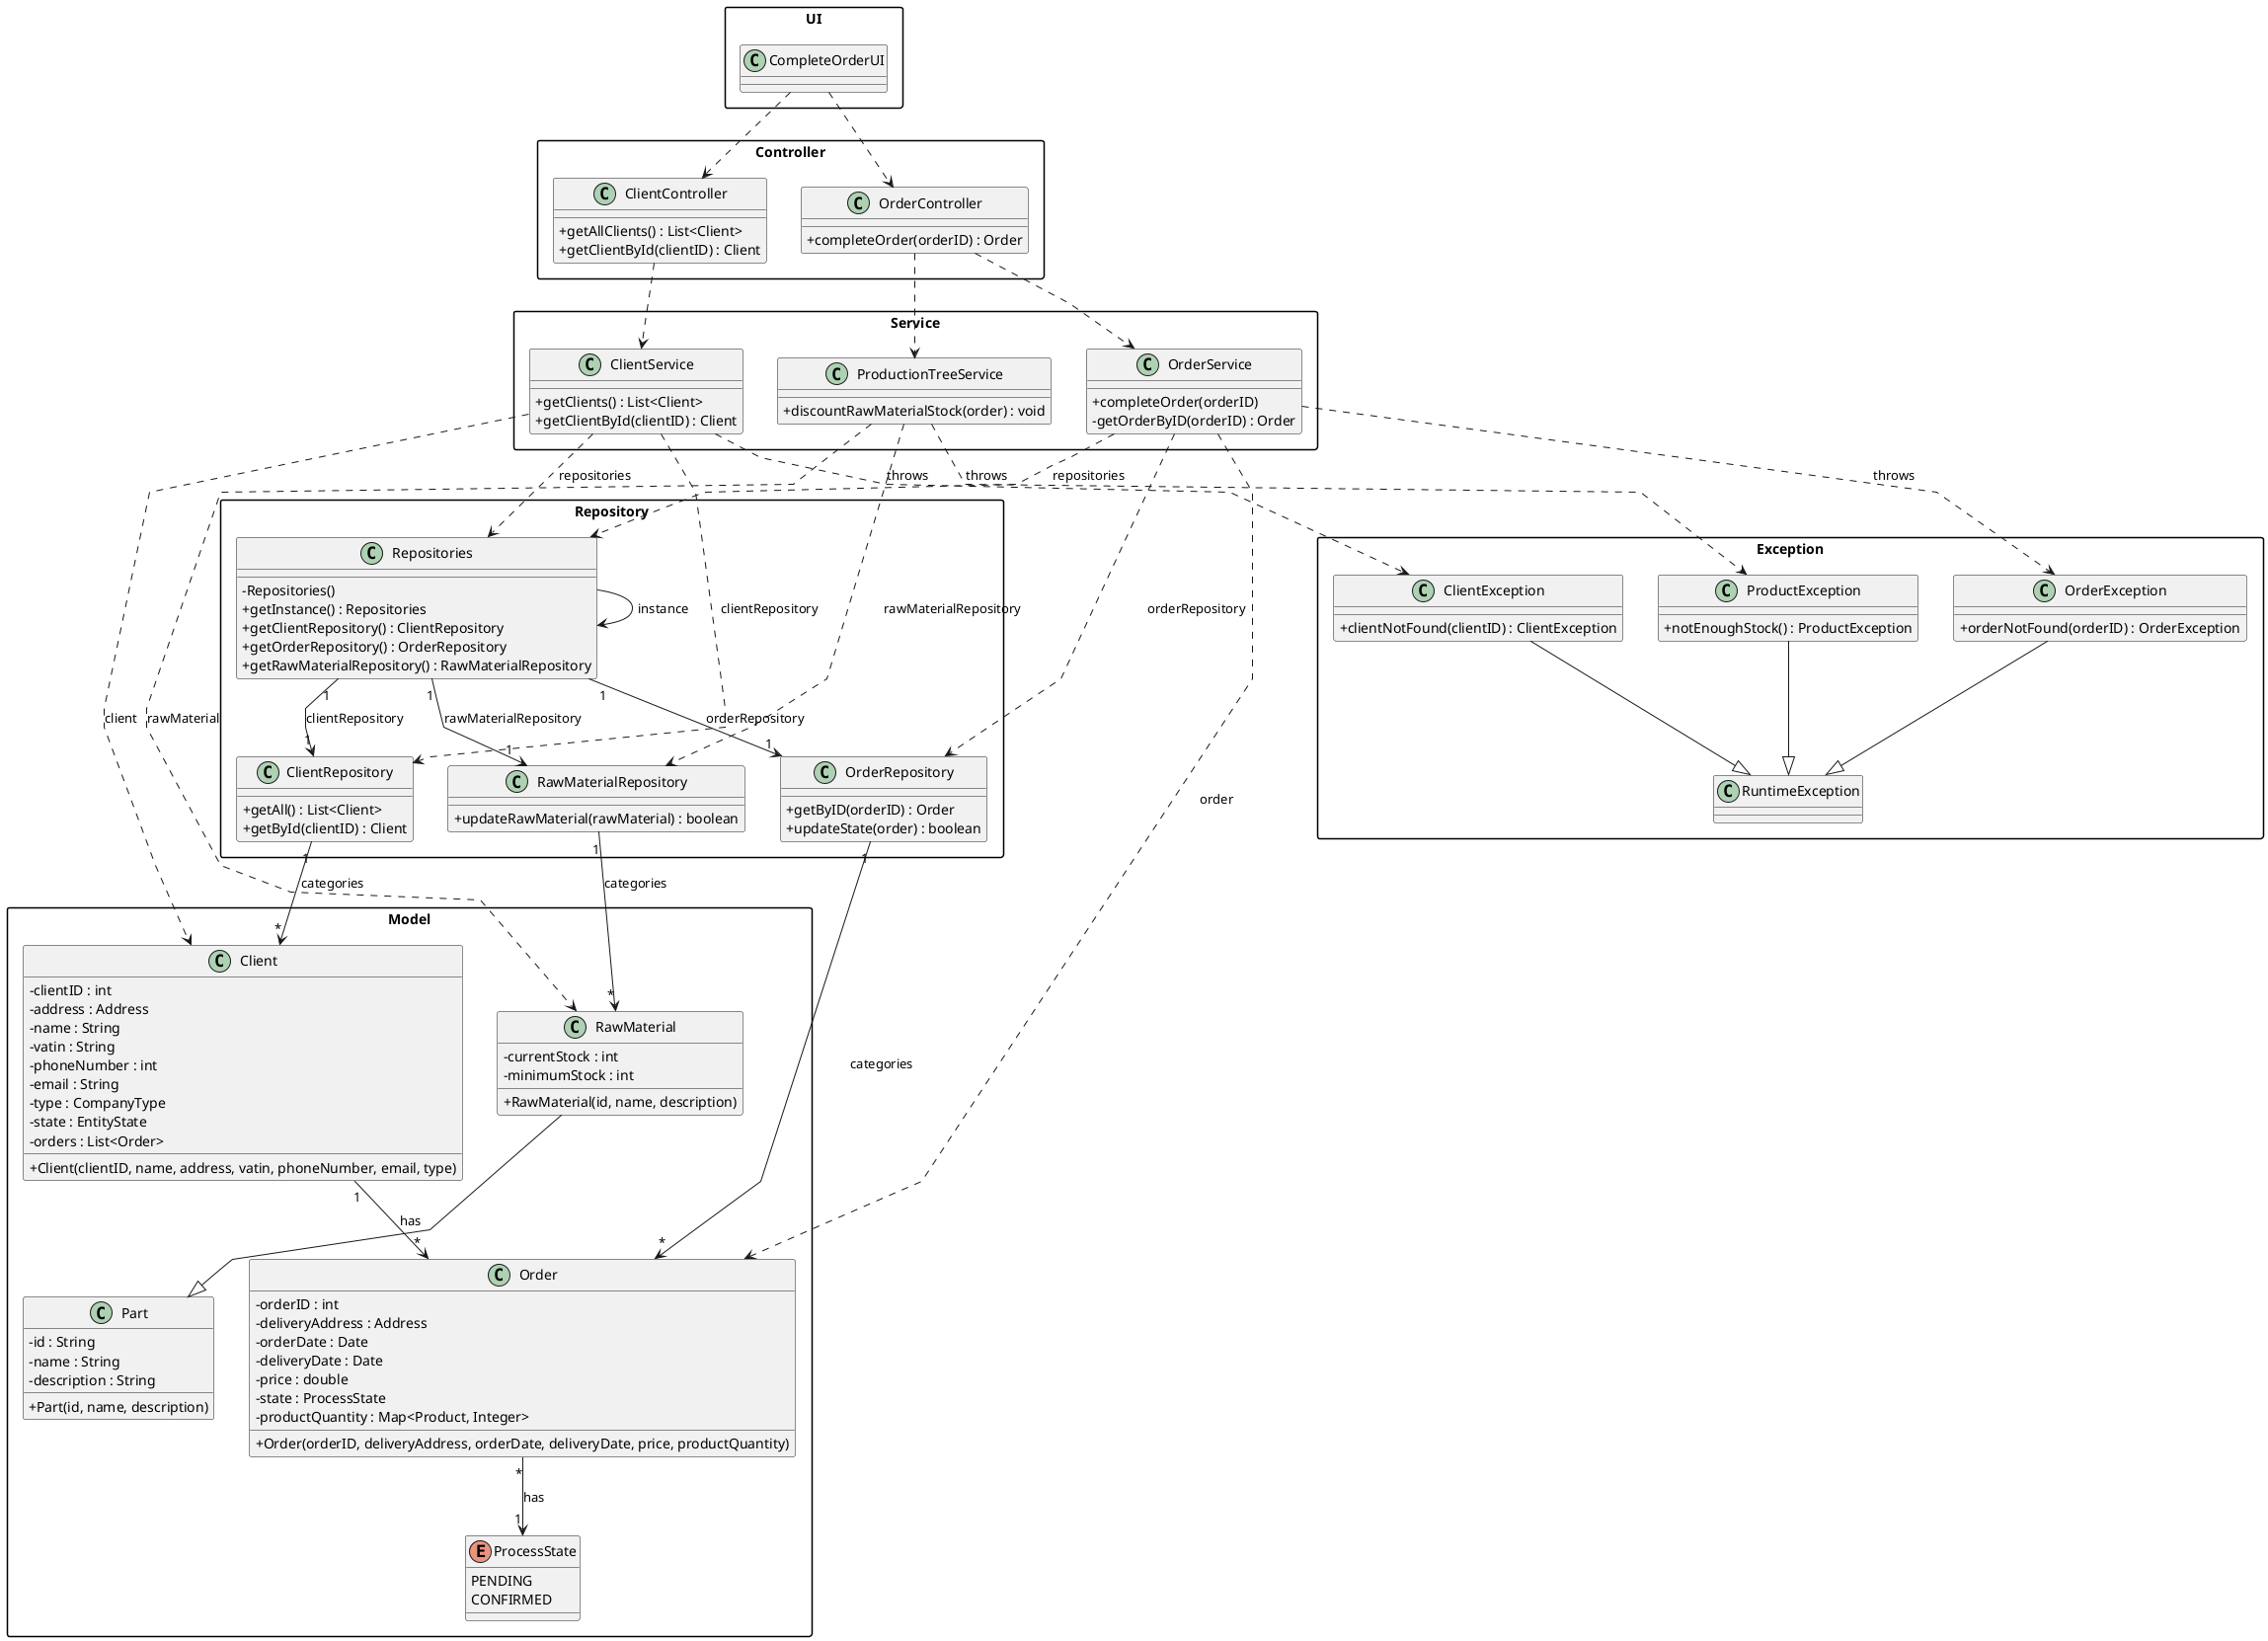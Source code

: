 @startuml
skinparam packageStyle rectangle
skinparam shadowing false
skinparam linetype polyline
skinparam classAttributeIconSize 0

package "UI" {
    class CompleteOrderUI {
    }
}

package "Controller" {
    class ClientController {
        +getAllClients() : List<Client>
        +getClientById(clientID) : Client
    }

    class OrderController {
        +completeOrder(orderID) : Order
    }
}

package "Service" {
    class ClientService {
        +getClients() : List<Client>
        +getClientById(clientID) : Client
    }

    class OrderService {
        +completeOrder(orderID)
        -getOrderByID(orderID) : Order
    }

    class ProductionTreeService {
        +discountRawMaterialStock(order) : void
    }
}

package "Repository" {
    class Repositories {
        -Repositories()
        +getInstance() : Repositories
        +getClientRepository() : ClientRepository
        +getOrderRepository() : OrderRepository
        +getRawMaterialRepository() : RawMaterialRepository
    }

    class ClientRepository {
        +getAll() : List<Client>
        +getById(clientID) : Client
    }

    class OrderRepository {
        +getByID(orderID) : Order
        +updateState(order) : boolean
    }

    class RawMaterialRepository {
        +updateRawMaterial(rawMaterial) : boolean
    }
}

package "Model" {
    class Client {
        -clientID : int
        -address : Address
        -name : String
        -vatin : String
        -phoneNumber : int
        -email : String
        -type : CompanyType
        -state : EntityState
        -orders : List<Order>
        +Client(clientID, name, address, vatin, phoneNumber, email, type)
    }

    class Order {
        -orderID : int
        -deliveryAddress : Address
        -orderDate : Date
        -deliveryDate : Date
        -price : double
        -state : ProcessState
        -productQuantity : Map<Product, Integer>
        +Order(orderID, deliveryAddress, orderDate, deliveryDate, price, productQuantity)
    }

    enum ProcessState {
        PENDING
        CONFIRMED
    }

    class Part {
        -id : String
        -name : String
        -description : String
        +Part(id, name, description)
    }

    class RawMaterial {
        -currentStock : int
        -minimumStock : int
        +RawMaterial(id, name, description)
    }

}

package "Exception" {
    class ClientException {
        +clientNotFound(clientID) : ClientException
    }

    class OrderException {
        +orderNotFound(orderID) : OrderException
    }

    class ProductException {
        +notEnoughStock() : ProductException
    }

    class RuntimeException
}


CompleteOrderUI ..> ClientController
CompleteOrderUI ..> OrderController
ClientController ..> ClientService
OrderController ..> OrderService
OrderController ..> ProductionTreeService
ClientService ..> Repositories : repositories
OrderService ..> Repositories : repositories
ClientService ..> ClientRepository : clientRepository
OrderService ..> OrderRepository : orderRepository
ProductionTreeService ..> RawMaterialRepository : rawMaterialRepository
ClientService ..> Client : client
OrderService ..> Order : order
ProductionTreeService ..> RawMaterial : rawMaterial
Repositories --> Repositories : instance
Repositories "1" --> "1" ClientRepository : clientRepository
Repositories "1" --> "1" OrderRepository : orderRepository
Repositories "1" --> "1" RawMaterialRepository : rawMaterialRepository
ClientRepository "1" --> "*" Client : categories
OrderRepository "1" --> "*" Order : categories
RawMaterialRepository "1" --> "*" RawMaterial : categories
RawMaterial --|> Part
Client "1" --> "*" Order : has
Order "*" --> "1" ProcessState : has
ClientService ..> ClientException : throws
ClientException --|> RuntimeException
OrderService ..> OrderException : throws
OrderException --|> RuntimeException
ProductionTreeService ..> ProductException : throws
ProductException --|> RuntimeException

@enduml

